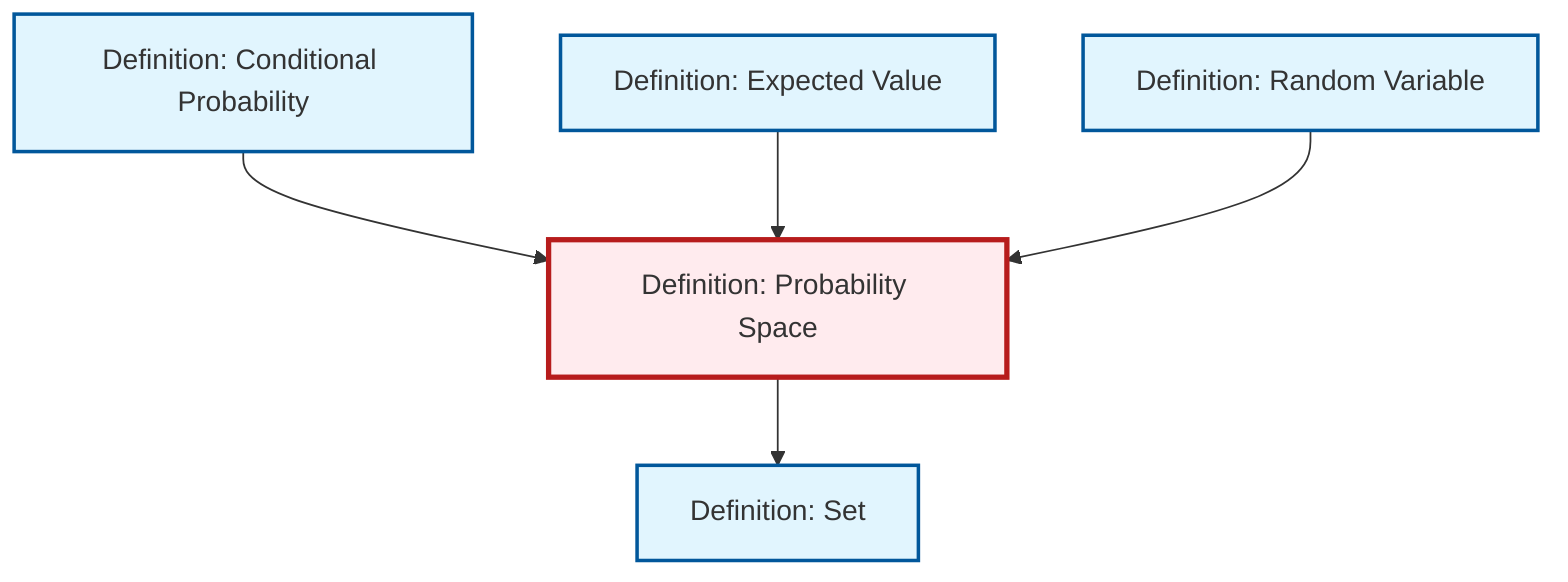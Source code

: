 graph TD
    classDef definition fill:#e1f5fe,stroke:#01579b,stroke-width:2px
    classDef theorem fill:#f3e5f5,stroke:#4a148c,stroke-width:2px
    classDef axiom fill:#fff3e0,stroke:#e65100,stroke-width:2px
    classDef example fill:#e8f5e9,stroke:#1b5e20,stroke-width:2px
    classDef current fill:#ffebee,stroke:#b71c1c,stroke-width:3px
    def-expectation["Definition: Expected Value"]:::definition
    def-random-variable["Definition: Random Variable"]:::definition
    def-conditional-probability["Definition: Conditional Probability"]:::definition
    def-set["Definition: Set"]:::definition
    def-probability-space["Definition: Probability Space"]:::definition
    def-conditional-probability --> def-probability-space
    def-expectation --> def-probability-space
    def-probability-space --> def-set
    def-random-variable --> def-probability-space
    class def-probability-space current